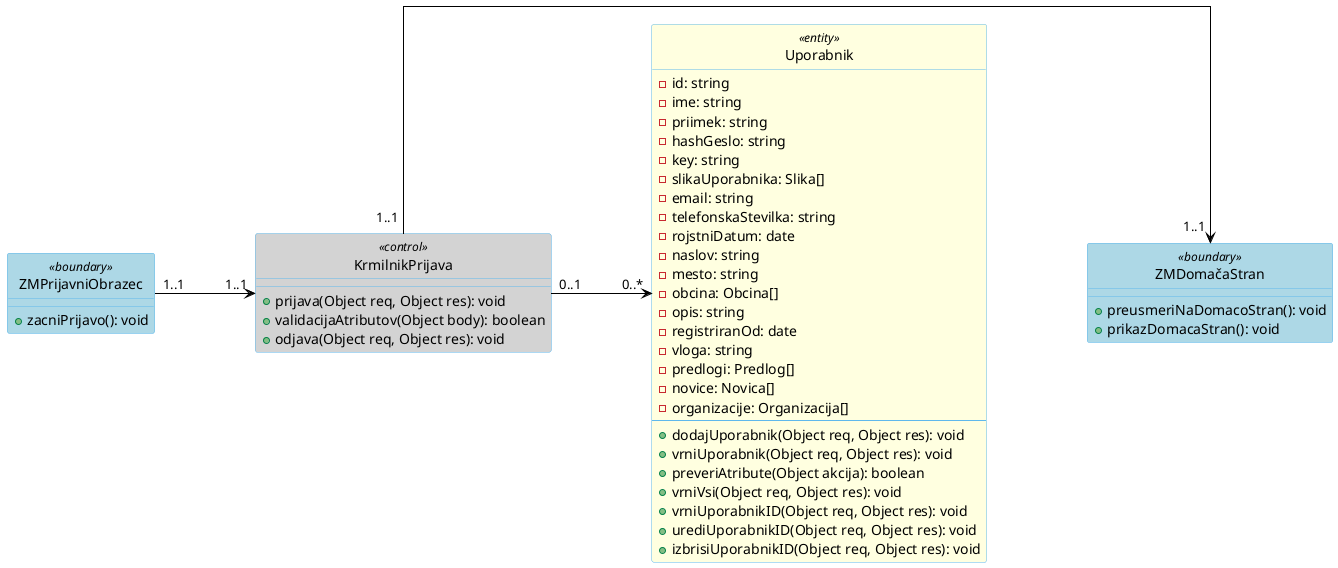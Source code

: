 @startuml
skinparam Class {
  backgroundColor white
  borderColor #5FB8EC
  arrowColor black
}
skinparam linetype ortho
skinparam backgroundcolor transparent
skinparam nodesep 100
skinparam ranksep 100
hide circle


Class "ZMPrijavniObrazec" as ZMPrijavniObrazec <<boundary>> #lightBlue {
  +zacniPrijavo(): void
}

Class "KrmilnikPrijava" as KrmilnikPrijava <<control>> #lightGray {
  +prijava(Object req, Object res): void
  +validacijaAtributov(Object body): boolean
  +odjava(Object req, Object res): void
}

Class "Uporabnik" as Uporabnik <<entity>> #lightYellow {
  -id: string
  -ime: string
  -priimek: string
  -hashGeslo: string
  -key: string
  -slikaUporabnika: Slika[]
  -email: string
  -telefonskaStevilka: string
  -rojstniDatum: date
  -naslov: string
  -mesto: string
  -obcina: Obcina[]
  -opis: string
  -registriranOd: date
  -vloga: string
  -predlogi: Predlog[]
  -novice: Novica[]
  -organizacije: Organizacija[]
  --
  +dodajUporabnik(Object req, Object res): void
  +vrniUporabnik(Object req, Object res): void
  +preveriAtribute(Object akcija): boolean
  +vrniVsi(Object req, Object res): void
  +vrniUporabnikID(Object req, Object res): void
  +urediUporabnikID(Object req, Object res): void
  +izbrisiUporabnikID(Object req, Object res): void
}

Class "ZMDomačaStran" as ZMDomacaStran <<boundary>> #lightBlue {
  +preusmeriNaDomacoStran(): void
  +prikazDomacaStran(): void
}

ZMPrijavniObrazec "1..1 " -right-> "     1..1" KrmilnikPrijava
KrmilnikPrijava "1..1 " -right-> "1..1 " ZMDomacaStran
KrmilnikPrijava "0..1  " -right-> " 0..*" Uporabnik
@enduml